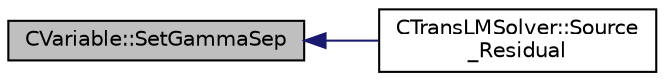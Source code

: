 digraph "CVariable::SetGammaSep"
{
  edge [fontname="Helvetica",fontsize="10",labelfontname="Helvetica",labelfontsize="10"];
  node [fontname="Helvetica",fontsize="10",shape=record];
  rankdir="LR";
  Node4744 [label="CVariable::SetGammaSep",height=0.2,width=0.4,color="black", fillcolor="grey75", style="filled", fontcolor="black"];
  Node4744 -> Node4745 [dir="back",color="midnightblue",fontsize="10",style="solid",fontname="Helvetica"];
  Node4745 [label="CTransLMSolver::Source\l_Residual",height=0.2,width=0.4,color="black", fillcolor="white", style="filled",URL="$class_c_trans_l_m_solver.html#a4e8cc97ad3a16eb277b4fe249666d0b9",tooltip="Source term computation. "];
}
